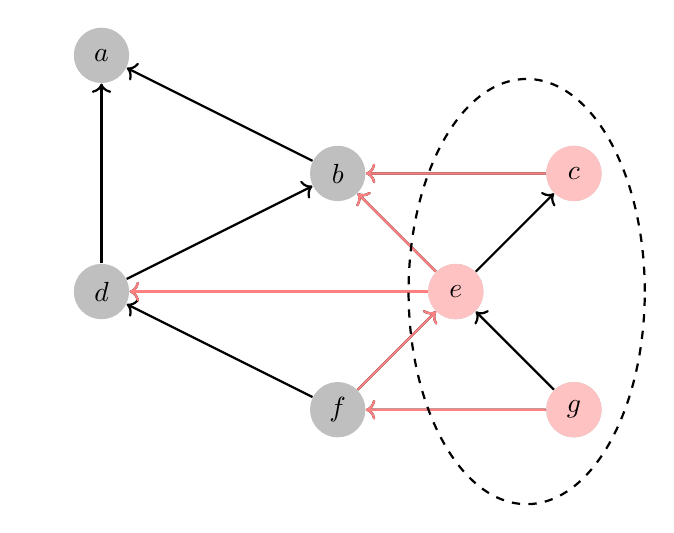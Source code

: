 \tikzstyle{vertex}=[circle,fill=black!25,minimum size=20pt,inner sep=0pt]
\tikzstyle{selected vertex} = [vertex, fill=red!24]
\tikzstyle{edge} = [draw,thick,->]
\tikzstyle{selected edge} = [draw,thick,->,red!50]
\tikzstyle{weight} = [font=\small]

\begin{tikzpicture}[scale=1.5, auto,swap]
    % Draw a 7,11 network
    % First we draw the vertices
    \foreach \pos/\name in {{(0,2)/a}, {(2,1)/b}, {(4,1)/c},
                            {(0,0)/d}, {(3,0)/e}, {(2,-1)/f}, {(4,-1)/g}}
        \node[vertex] (\name) at \pos {$\name$};


    % Connect vertices with edges and draw weights
    \foreach \source/ \dest /\weight in {b/a/-7, c/b/8,d/a/5,d/b/9,
                                         e/b/7, e/c/-5,e/d/-15,
                                         f/d/6,f/e/8, g/e/9,g/f/-11}
        \path[edge] (\source) -- (\dest);

    \foreach \pos/\name in {{(4,1)/c}, {(3,0)/e},  {(4,-1)/g}}
        \node[selected vertex] (\name) at \pos {$\name$};

    \foreach \source/ \dest /\weight in {c/b/8,
                                         e/b/7, e/d/-15,f/e/8, g/f/-11}
        \path[selected edge] (\source) -- (\dest);

    \draw[edge, dashed]  (3.6,0) ellipse (1 and 1.8);

\end{tikzpicture}
